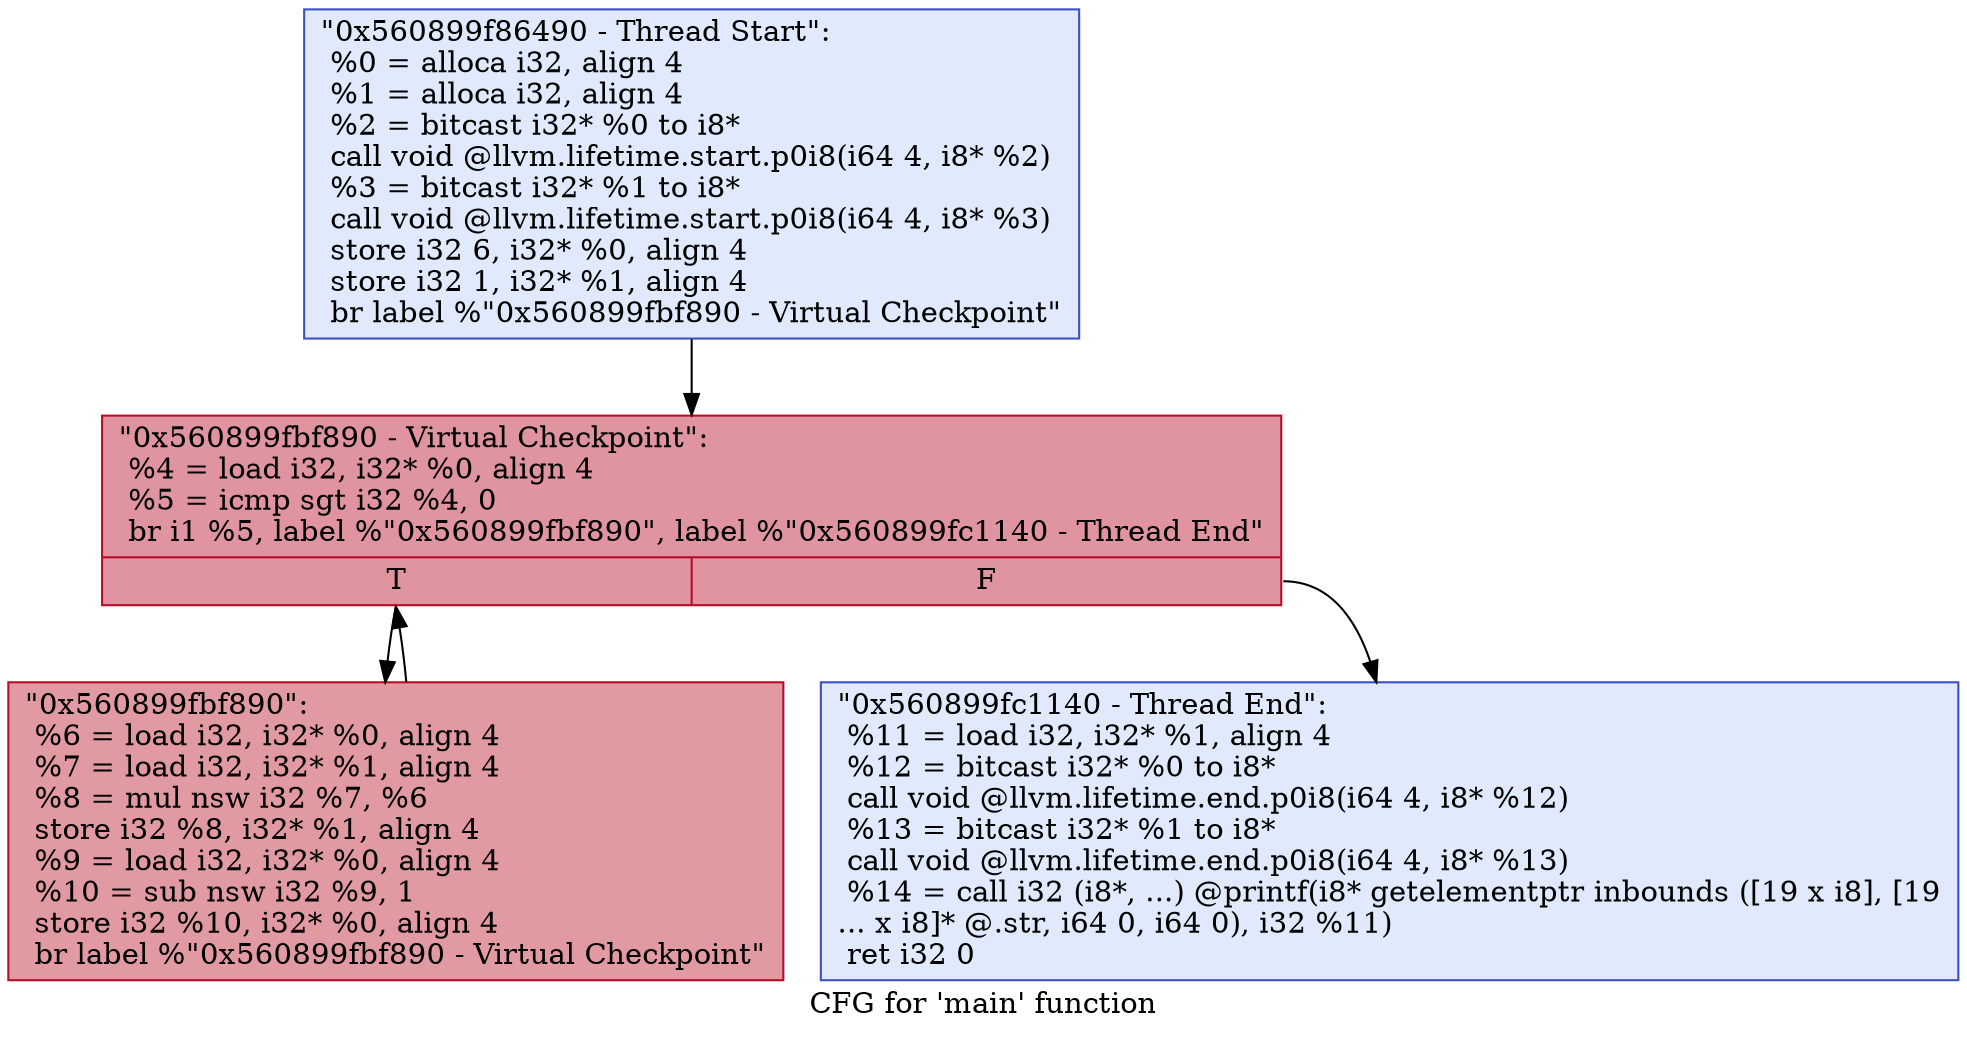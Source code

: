 digraph "CFG for 'main' function" {
	label="CFG for 'main' function";

	Node0x560899f86490 [shape=record,color="#3d50c3ff", style=filled, fillcolor="#b9d0f970",label="{\"0x560899f86490 - Thread Start\":\l  %0 = alloca i32, align 4\l  %1 = alloca i32, align 4\l  %2 = bitcast i32* %0 to i8*\l  call void @llvm.lifetime.start.p0i8(i64 4, i8* %2)\l  %3 = bitcast i32* %1 to i8*\l  call void @llvm.lifetime.start.p0i8(i64 4, i8* %3)\l  store i32 6, i32* %0, align 4\l  store i32 1, i32* %1, align 4\l  br label %\"0x560899fbf890 - Virtual Checkpoint\"\l}"];
	Node0x560899f86490 -> Node0x560899fbf610;
	Node0x560899fbf610 [shape=record,color="#b70d28ff", style=filled, fillcolor="#b70d2870",label="{\"0x560899fbf890 - Virtual Checkpoint\":            \l  %4 = load i32, i32* %0, align 4\l  %5 = icmp sgt i32 %4, 0\l  br i1 %5, label %\"0x560899fbf890\", label %\"0x560899fc1140 - Thread End\"\l|{<s0>T|<s1>F}}"];
	Node0x560899fbf610:s0 -> Node0x560899fbf890;
	Node0x560899fbf610:s1 -> Node0x560899fc1140;
	Node0x560899fbf890 [shape=record,color="#b70d28ff", style=filled, fillcolor="#bb1b2c70",label="{\"0x560899fbf890\":                                 \l  %6 = load i32, i32* %0, align 4\l  %7 = load i32, i32* %1, align 4\l  %8 = mul nsw i32 %7, %6\l  store i32 %8, i32* %1, align 4\l  %9 = load i32, i32* %0, align 4\l  %10 = sub nsw i32 %9, 1\l  store i32 %10, i32* %0, align 4\l  br label %\"0x560899fbf890 - Virtual Checkpoint\"\l}"];
	Node0x560899fbf890 -> Node0x560899fbf610;
	Node0x560899fc1140 [shape=record,color="#3d50c3ff", style=filled, fillcolor="#b9d0f970",label="{\"0x560899fc1140 - Thread End\":                    \l  %11 = load i32, i32* %1, align 4\l  %12 = bitcast i32* %0 to i8*\l  call void @llvm.lifetime.end.p0i8(i64 4, i8* %12)\l  %13 = bitcast i32* %1 to i8*\l  call void @llvm.lifetime.end.p0i8(i64 4, i8* %13)\l  %14 = call i32 (i8*, ...) @printf(i8* getelementptr inbounds ([19 x i8], [19\l... x i8]* @.str, i64 0, i64 0), i32 %11)\l  ret i32 0\l}"];
}

